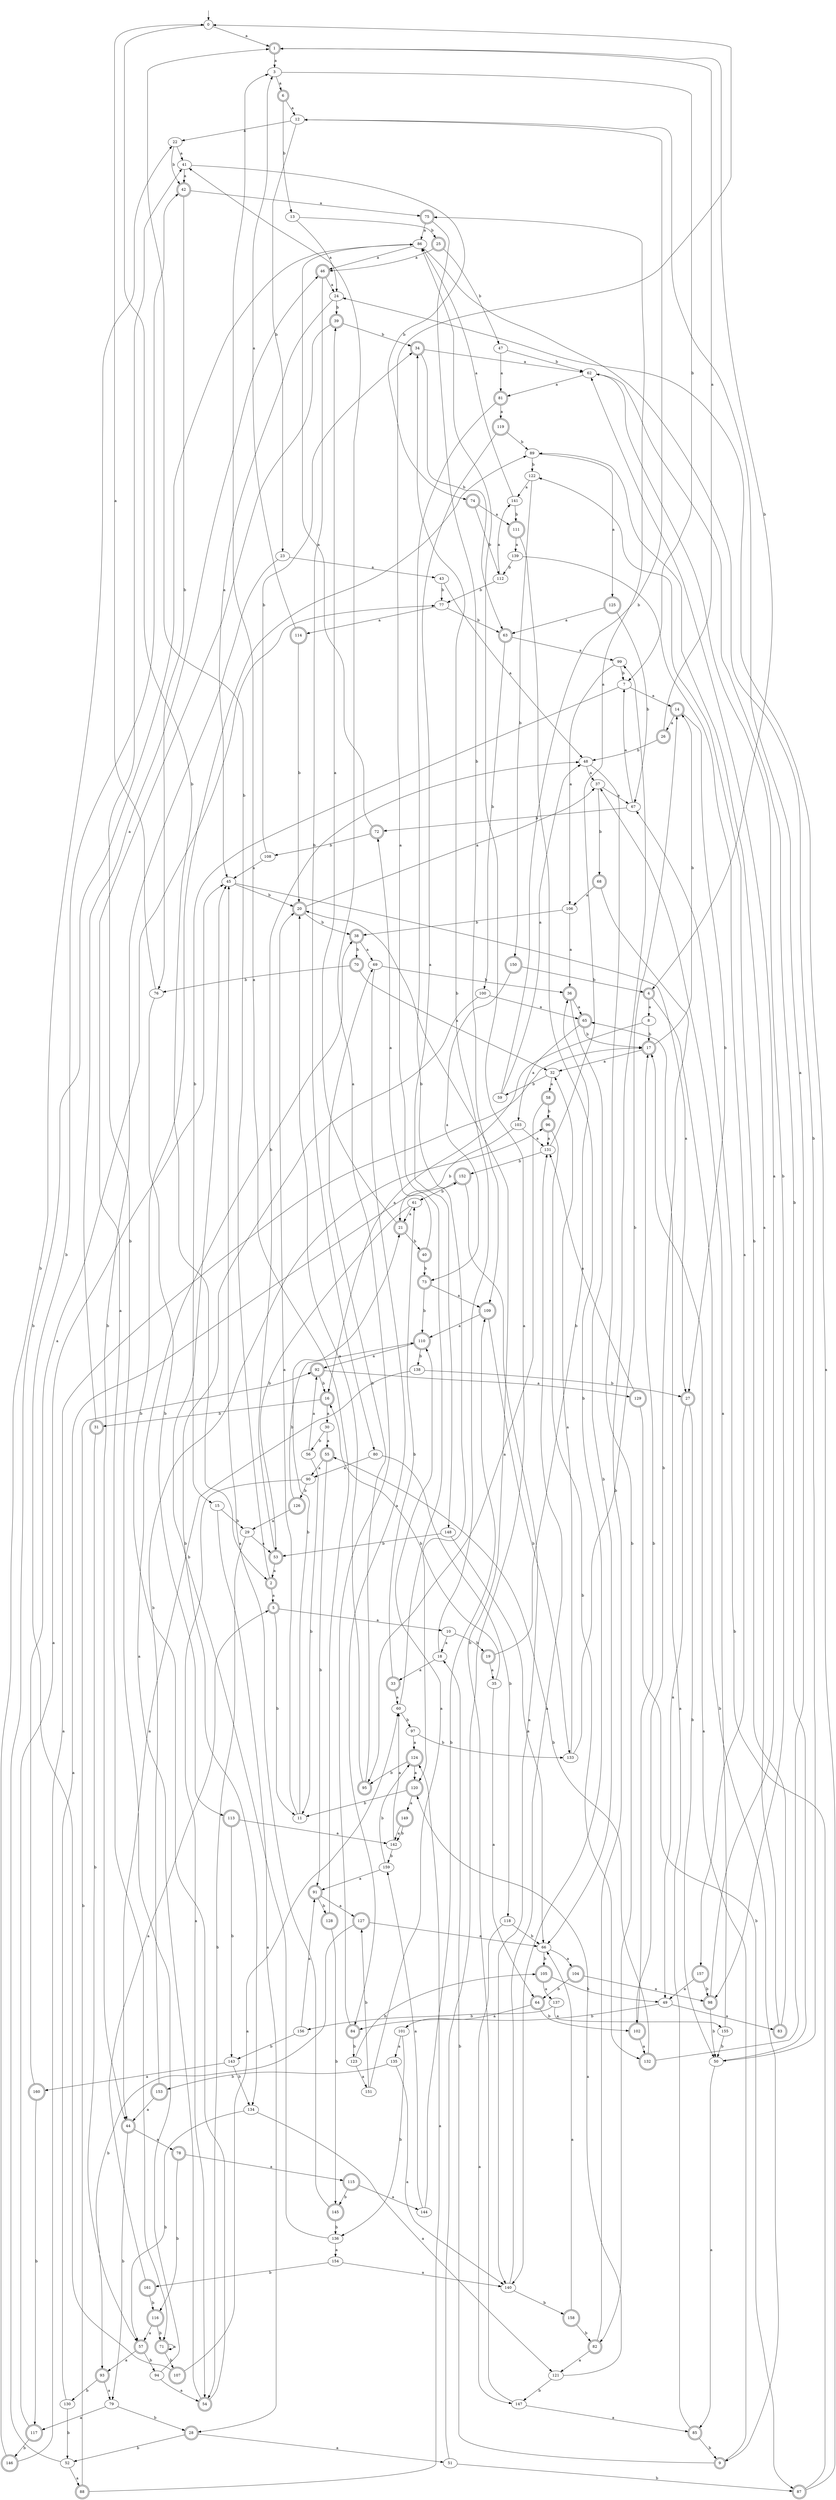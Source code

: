 digraph RandomDFA {
  __start0 [label="", shape=none];
  __start0 -> 0 [label=""];
  0 [shape=circle]
  0 -> 1 [label="a"]
  0 -> 2 [label="b"]
  1 [shape=doublecircle]
  1 -> 3 [label="a"]
  1 -> 4 [label="b"]
  2 [shape=doublecircle]
  2 -> 5 [label="a"]
  2 -> 1 [label="b"]
  3
  3 -> 6 [label="a"]
  3 -> 7 [label="b"]
  4 [shape=doublecircle]
  4 -> 8 [label="a"]
  4 -> 9 [label="b"]
  5 [shape=doublecircle]
  5 -> 10 [label="a"]
  5 -> 11 [label="b"]
  6 [shape=doublecircle]
  6 -> 12 [label="a"]
  6 -> 13 [label="b"]
  7
  7 -> 14 [label="a"]
  7 -> 15 [label="b"]
  8
  8 -> 16 [label="a"]
  8 -> 17 [label="b"]
  9 [shape=doublecircle]
  9 -> 17 [label="a"]
  9 -> 18 [label="b"]
  10
  10 -> 18 [label="a"]
  10 -> 19 [label="b"]
  11
  11 -> 20 [label="a"]
  11 -> 21 [label="b"]
  12
  12 -> 22 [label="a"]
  12 -> 23 [label="b"]
  13
  13 -> 24 [label="a"]
  13 -> 25 [label="b"]
  14 [shape=doublecircle]
  14 -> 26 [label="a"]
  14 -> 27 [label="b"]
  15
  15 -> 28 [label="a"]
  15 -> 29 [label="b"]
  16 [shape=doublecircle]
  16 -> 30 [label="a"]
  16 -> 31 [label="b"]
  17 [shape=doublecircle]
  17 -> 32 [label="a"]
  17 -> 14 [label="b"]
  18
  18 -> 33 [label="a"]
  18 -> 34 [label="b"]
  19 [shape=doublecircle]
  19 -> 35 [label="a"]
  19 -> 36 [label="b"]
  20 [shape=doublecircle]
  20 -> 37 [label="a"]
  20 -> 38 [label="b"]
  21 [shape=doublecircle]
  21 -> 39 [label="a"]
  21 -> 40 [label="b"]
  22
  22 -> 41 [label="a"]
  22 -> 42 [label="b"]
  23
  23 -> 43 [label="a"]
  23 -> 44 [label="b"]
  24
  24 -> 45 [label="a"]
  24 -> 39 [label="b"]
  25 [shape=doublecircle]
  25 -> 46 [label="a"]
  25 -> 47 [label="b"]
  26 [shape=doublecircle]
  26 -> 1 [label="a"]
  26 -> 48 [label="b"]
  27 [shape=doublecircle]
  27 -> 49 [label="a"]
  27 -> 50 [label="b"]
  28 [shape=doublecircle]
  28 -> 51 [label="a"]
  28 -> 52 [label="b"]
  29
  29 -> 53 [label="a"]
  29 -> 54 [label="b"]
  30
  30 -> 55 [label="a"]
  30 -> 56 [label="b"]
  31 [shape=doublecircle]
  31 -> 46 [label="a"]
  31 -> 57 [label="b"]
  32
  32 -> 58 [label="a"]
  32 -> 59 [label="b"]
  33 [shape=doublecircle]
  33 -> 60 [label="a"]
  33 -> 61 [label="b"]
  34 [shape=doublecircle]
  34 -> 62 [label="a"]
  34 -> 63 [label="b"]
  35
  35 -> 64 [label="a"]
  35 -> 16 [label="b"]
  36 [shape=doublecircle]
  36 -> 65 [label="a"]
  36 -> 66 [label="b"]
  37
  37 -> 67 [label="a"]
  37 -> 68 [label="b"]
  38 [shape=doublecircle]
  38 -> 69 [label="a"]
  38 -> 70 [label="b"]
  39 [shape=doublecircle]
  39 -> 71 [label="a"]
  39 -> 34 [label="b"]
  40 [shape=doublecircle]
  40 -> 72 [label="a"]
  40 -> 73 [label="b"]
  41
  41 -> 42 [label="a"]
  41 -> 74 [label="b"]
  42 [shape=doublecircle]
  42 -> 75 [label="a"]
  42 -> 76 [label="b"]
  43
  43 -> 48 [label="a"]
  43 -> 77 [label="b"]
  44 [shape=doublecircle]
  44 -> 78 [label="a"]
  44 -> 79 [label="b"]
  45
  45 -> 27 [label="a"]
  45 -> 20 [label="b"]
  46 [shape=doublecircle]
  46 -> 24 [label="a"]
  46 -> 80 [label="b"]
  47
  47 -> 81 [label="a"]
  47 -> 62 [label="b"]
  48
  48 -> 37 [label="a"]
  48 -> 82 [label="b"]
  49
  49 -> 83 [label="a"]
  49 -> 84 [label="b"]
  50
  50 -> 85 [label="a"]
  50 -> 62 [label="b"]
  51
  51 -> 86 [label="a"]
  51 -> 87 [label="b"]
  52
  52 -> 88 [label="a"]
  52 -> 86 [label="b"]
  53 [shape=doublecircle]
  53 -> 2 [label="a"]
  53 -> 48 [label="b"]
  54 [shape=doublecircle]
  54 -> 38 [label="a"]
  54 -> 89 [label="b"]
  55 [shape=doublecircle]
  55 -> 90 [label="a"]
  55 -> 91 [label="b"]
  56
  56 -> 92 [label="a"]
  56 -> 11 [label="b"]
  57 [shape=doublecircle]
  57 -> 93 [label="a"]
  57 -> 94 [label="b"]
  58 [shape=doublecircle]
  58 -> 95 [label="a"]
  58 -> 96 [label="b"]
  59
  59 -> 48 [label="a"]
  59 -> 12 [label="b"]
  60
  60 -> 0 [label="a"]
  60 -> 97 [label="b"]
  61
  61 -> 21 [label="a"]
  61 -> 53 [label="b"]
  62
  62 -> 81 [label="a"]
  62 -> 98 [label="b"]
  63 [shape=doublecircle]
  63 -> 99 [label="a"]
  63 -> 100 [label="b"]
  64 [shape=doublecircle]
  64 -> 101 [label="a"]
  64 -> 102 [label="b"]
  65 [shape=doublecircle]
  65 -> 103 [label="a"]
  65 -> 17 [label="b"]
  66
  66 -> 104 [label="a"]
  66 -> 105 [label="b"]
  67
  67 -> 7 [label="a"]
  67 -> 72 [label="b"]
  68 [shape=doublecircle]
  68 -> 106 [label="a"]
  68 -> 102 [label="b"]
  69
  69 -> 84 [label="a"]
  69 -> 36 [label="b"]
  70 [shape=doublecircle]
  70 -> 32 [label="a"]
  70 -> 76 [label="b"]
  71 [shape=doublecircle]
  71 -> 71 [label="a"]
  71 -> 107 [label="b"]
  72 [shape=doublecircle]
  72 -> 86 [label="a"]
  72 -> 108 [label="b"]
  73 [shape=doublecircle]
  73 -> 109 [label="a"]
  73 -> 110 [label="b"]
  74 [shape=doublecircle]
  74 -> 111 [label="a"]
  74 -> 112 [label="b"]
  75 [shape=doublecircle]
  75 -> 86 [label="a"]
  75 -> 109 [label="b"]
  76
  76 -> 0 [label="a"]
  76 -> 113 [label="b"]
  77
  77 -> 114 [label="a"]
  77 -> 63 [label="b"]
  78 [shape=doublecircle]
  78 -> 115 [label="a"]
  78 -> 116 [label="b"]
  79
  79 -> 117 [label="a"]
  79 -> 28 [label="b"]
  80
  80 -> 90 [label="a"]
  80 -> 118 [label="b"]
  81 [shape=doublecircle]
  81 -> 119 [label="a"]
  81 -> 120 [label="b"]
  82 [shape=doublecircle]
  82 -> 121 [label="a"]
  82 -> 99 [label="b"]
  83 [shape=doublecircle]
  83 -> 89 [label="a"]
  83 -> 122 [label="b"]
  84 [shape=doublecircle]
  84 -> 41 [label="a"]
  84 -> 123 [label="b"]
  85 [shape=doublecircle]
  85 -> 65 [label="a"]
  85 -> 9 [label="b"]
  86
  86 -> 46 [label="a"]
  86 -> 50 [label="b"]
  87 [shape=doublecircle]
  87 -> 24 [label="a"]
  87 -> 67 [label="b"]
  88 [shape=doublecircle]
  88 -> 124 [label="a"]
  88 -> 92 [label="b"]
  89
  89 -> 125 [label="a"]
  89 -> 122 [label="b"]
  90
  90 -> 54 [label="a"]
  90 -> 126 [label="b"]
  91 [shape=doublecircle]
  91 -> 127 [label="a"]
  91 -> 128 [label="b"]
  92 [shape=doublecircle]
  92 -> 129 [label="a"]
  92 -> 16 [label="b"]
  93 [shape=doublecircle]
  93 -> 79 [label="a"]
  93 -> 130 [label="b"]
  94
  94 -> 54 [label="a"]
  94 -> 41 [label="b"]
  95 [shape=doublecircle]
  95 -> 20 [label="a"]
  95 -> 69 [label="b"]
  96 [shape=doublecircle]
  96 -> 131 [label="a"]
  96 -> 132 [label="b"]
  97
  97 -> 124 [label="a"]
  97 -> 133 [label="b"]
  98 [shape=doublecircle]
  98 -> 62 [label="a"]
  98 -> 50 [label="b"]
  99
  99 -> 106 [label="a"]
  99 -> 7 [label="b"]
  100
  100 -> 65 [label="a"]
  100 -> 134 [label="b"]
  101
  101 -> 135 [label="a"]
  101 -> 136 [label="b"]
  102 [shape=doublecircle]
  102 -> 132 [label="a"]
  102 -> 17 [label="b"]
  103
  103 -> 131 [label="a"]
  103 -> 21 [label="b"]
  104 [shape=doublecircle]
  104 -> 98 [label="a"]
  104 -> 64 [label="b"]
  105 [shape=doublecircle]
  105 -> 137 [label="a"]
  105 -> 49 [label="b"]
  106
  106 -> 36 [label="a"]
  106 -> 38 [label="b"]
  107 [shape=doublecircle]
  107 -> 60 [label="a"]
  107 -> 42 [label="b"]
  108
  108 -> 45 [label="a"]
  108 -> 34 [label="b"]
  109 [shape=doublecircle]
  109 -> 110 [label="a"]
  109 -> 133 [label="b"]
  110 [shape=doublecircle]
  110 -> 92 [label="a"]
  110 -> 138 [label="b"]
  111 [shape=doublecircle]
  111 -> 139 [label="a"]
  111 -> 140 [label="b"]
  112
  112 -> 141 [label="a"]
  112 -> 77 [label="b"]
  113 [shape=doublecircle]
  113 -> 142 [label="a"]
  113 -> 143 [label="b"]
  114 [shape=doublecircle]
  114 -> 3 [label="a"]
  114 -> 20 [label="b"]
  115 [shape=doublecircle]
  115 -> 144 [label="a"]
  115 -> 145 [label="b"]
  116 [shape=doublecircle]
  116 -> 57 [label="a"]
  116 -> 71 [label="b"]
  117 [shape=doublecircle]
  117 -> 45 [label="a"]
  117 -> 146 [label="b"]
  118
  118 -> 147 [label="a"]
  118 -> 66 [label="b"]
  119 [shape=doublecircle]
  119 -> 148 [label="a"]
  119 -> 89 [label="b"]
  120 [shape=doublecircle]
  120 -> 149 [label="a"]
  120 -> 11 [label="b"]
  121
  121 -> 120 [label="a"]
  121 -> 147 [label="b"]
  122
  122 -> 141 [label="a"]
  122 -> 150 [label="b"]
  123
  123 -> 151 [label="a"]
  123 -> 105 [label="b"]
  124 [shape=doublecircle]
  124 -> 120 [label="a"]
  124 -> 95 [label="b"]
  125 [shape=doublecircle]
  125 -> 63 [label="a"]
  125 -> 67 [label="b"]
  126 [shape=doublecircle]
  126 -> 29 [label="a"]
  126 -> 110 [label="b"]
  127 [shape=doublecircle]
  127 -> 66 [label="a"]
  127 -> 93 [label="b"]
  128 [shape=doublecircle]
  128 -> 3 [label="a"]
  128 -> 145 [label="b"]
  129 [shape=doublecircle]
  129 -> 131 [label="a"]
  129 -> 87 [label="b"]
  130
  130 -> 152 [label="a"]
  130 -> 52 [label="b"]
  131
  131 -> 75 [label="a"]
  131 -> 152 [label="b"]
  132 [shape=doublecircle]
  132 -> 12 [label="a"]
  132 -> 55 [label="b"]
  133
  133 -> 32 [label="a"]
  133 -> 14 [label="b"]
  134
  134 -> 121 [label="a"]
  134 -> 57 [label="b"]
  135
  135 -> 140 [label="a"]
  135 -> 153 [label="b"]
  136
  136 -> 154 [label="a"]
  136 -> 45 [label="b"]
  137
  137 -> 155 [label="a"]
  137 -> 156 [label="b"]
  138
  138 -> 44 [label="a"]
  138 -> 27 [label="b"]
  139
  139 -> 157 [label="a"]
  139 -> 112 [label="b"]
  140
  140 -> 131 [label="a"]
  140 -> 158 [label="b"]
  141
  141 -> 86 [label="a"]
  141 -> 111 [label="b"]
  142
  142 -> 60 [label="a"]
  142 -> 159 [label="b"]
  143
  143 -> 160 [label="a"]
  143 -> 134 [label="b"]
  144
  144 -> 159 [label="a"]
  144 -> 109 [label="b"]
  145 [shape=doublecircle]
  145 -> 45 [label="a"]
  145 -> 136 [label="b"]
  146 [shape=doublecircle]
  146 -> 17 [label="a"]
  146 -> 22 [label="b"]
  147
  147 -> 85 [label="a"]
  147 -> 20 [label="b"]
  148
  148 -> 66 [label="a"]
  148 -> 53 [label="b"]
  149 [shape=doublecircle]
  149 -> 142 [label="a"]
  149 -> 142 [label="b"]
  150 [shape=doublecircle]
  150 -> 73 [label="a"]
  150 -> 4 [label="b"]
  151
  151 -> 110 [label="a"]
  151 -> 127 [label="b"]
  152 [shape=doublecircle]
  152 -> 140 [label="a"]
  152 -> 61 [label="b"]
  153 [shape=doublecircle]
  153 -> 44 [label="a"]
  153 -> 96 [label="b"]
  154
  154 -> 140 [label="a"]
  154 -> 161 [label="b"]
  155
  155 -> 37 [label="a"]
  155 -> 50 [label="b"]
  156
  156 -> 91 [label="a"]
  156 -> 143 [label="b"]
  157 [shape=doublecircle]
  157 -> 49 [label="a"]
  157 -> 98 [label="b"]
  158 [shape=doublecircle]
  158 -> 66 [label="a"]
  158 -> 82 [label="b"]
  159
  159 -> 91 [label="a"]
  159 -> 124 [label="b"]
  160 [shape=doublecircle]
  160 -> 77 [label="a"]
  160 -> 117 [label="b"]
  161 [shape=doublecircle]
  161 -> 5 [label="a"]
  161 -> 116 [label="b"]
}

